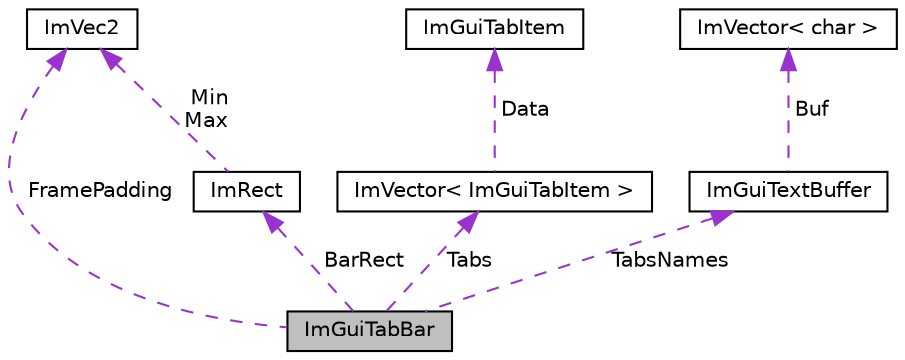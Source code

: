 digraph "ImGuiTabBar"
{
 // LATEX_PDF_SIZE
  edge [fontname="Helvetica",fontsize="10",labelfontname="Helvetica",labelfontsize="10"];
  node [fontname="Helvetica",fontsize="10",shape=record];
  Node1 [label="ImGuiTabBar",height=0.2,width=0.4,color="black", fillcolor="grey75", style="filled", fontcolor="black",tooltip=" "];
  Node2 -> Node1 [dir="back",color="darkorchid3",fontsize="10",style="dashed",label=" FramePadding" ,fontname="Helvetica"];
  Node2 [label="ImVec2",height=0.2,width=0.4,color="black", fillcolor="white", style="filled",URL="$struct_im_vec2.html",tooltip=" "];
  Node3 -> Node1 [dir="back",color="darkorchid3",fontsize="10",style="dashed",label=" BarRect" ,fontname="Helvetica"];
  Node3 [label="ImRect",height=0.2,width=0.4,color="black", fillcolor="white", style="filled",URL="$struct_im_rect.html",tooltip=" "];
  Node2 -> Node3 [dir="back",color="darkorchid3",fontsize="10",style="dashed",label=" Min\nMax" ,fontname="Helvetica"];
  Node4 -> Node1 [dir="back",color="darkorchid3",fontsize="10",style="dashed",label=" Tabs" ,fontname="Helvetica"];
  Node4 [label="ImVector\< ImGuiTabItem \>",height=0.2,width=0.4,color="black", fillcolor="white", style="filled",URL="$struct_im_vector.html",tooltip=" "];
  Node5 -> Node4 [dir="back",color="darkorchid3",fontsize="10",style="dashed",label=" Data" ,fontname="Helvetica"];
  Node5 [label="ImGuiTabItem",height=0.2,width=0.4,color="black", fillcolor="white", style="filled",URL="$struct_im_gui_tab_item.html",tooltip=" "];
  Node6 -> Node1 [dir="back",color="darkorchid3",fontsize="10",style="dashed",label=" TabsNames" ,fontname="Helvetica"];
  Node6 [label="ImGuiTextBuffer",height=0.2,width=0.4,color="black", fillcolor="white", style="filled",URL="$struct_im_gui_text_buffer.html",tooltip=" "];
  Node7 -> Node6 [dir="back",color="darkorchid3",fontsize="10",style="dashed",label=" Buf" ,fontname="Helvetica"];
  Node7 [label="ImVector\< char \>",height=0.2,width=0.4,color="black", fillcolor="white", style="filled",URL="$struct_im_vector.html",tooltip=" "];
}
